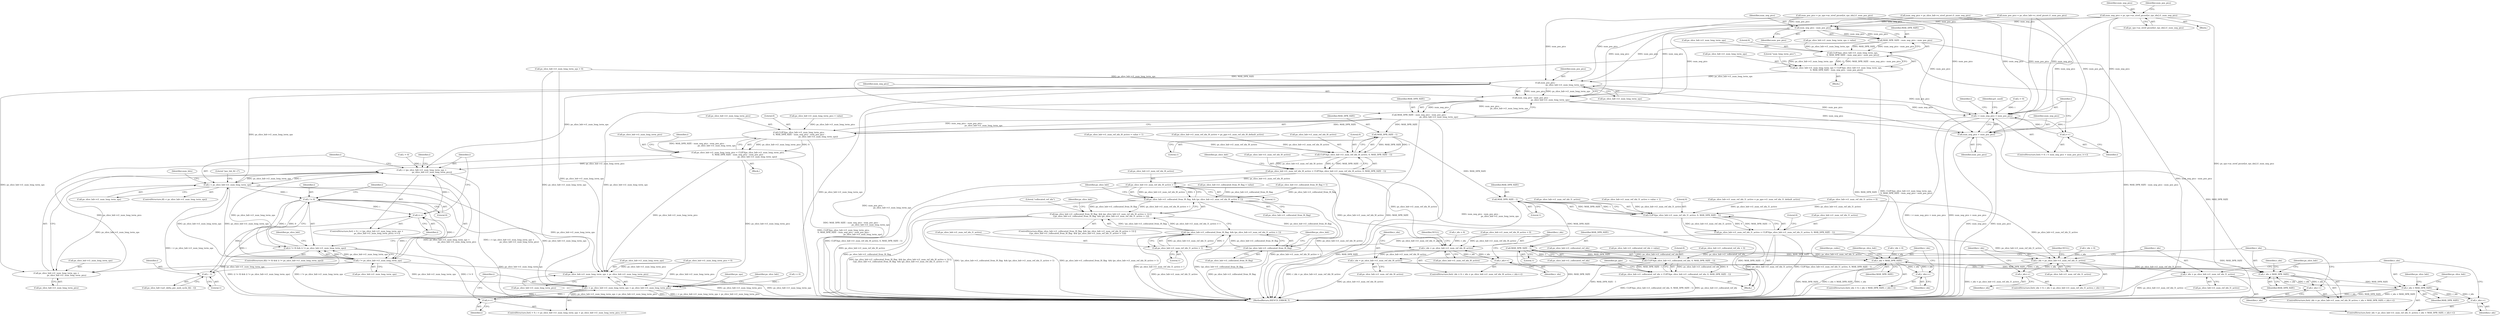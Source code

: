 digraph "0_Android_913d9e8d93d6b81bb8eac3fc2c1426651f5b259d@array" {
"1000749" [label="(Call,num_neg_pics = ps_sps->as_stref_picset[st_rps_idx].i1_num_neg_pics)"];
"1000854" [label="(Call,num_neg_pics - num_pos_pics)"];
"1000852" [label="(Call,MAX_DPB_SIZE - num_neg_pics - num_pos_pics)"];
"1000847" [label="(Call,CLIP3(ps_slice_hdr->i1_num_long_term_sps,\n 0, MAX_DPB_SIZE - num_neg_pics - num_pos_pics))"];
"1000843" [label="(Call,ps_slice_hdr->i1_num_long_term_sps = CLIP3(ps_slice_hdr->i1_num_long_term_sps,\n 0, MAX_DPB_SIZE - num_neg_pics - num_pos_pics))"];
"1000879" [label="(Call,num_pos_pics -\n                                                            ps_slice_hdr->i1_num_long_term_sps)"];
"1000877" [label="(Call,num_neg_pics - num_pos_pics -\n                                                            ps_slice_hdr->i1_num_long_term_sps)"];
"1000875" [label="(Call,MAX_DPB_SIZE - num_neg_pics - num_pos_pics -\n                                                            ps_slice_hdr->i1_num_long_term_sps)"];
"1000870" [label="(Call,CLIP3(ps_slice_hdr->i1_num_long_term_pics,\n 0, MAX_DPB_SIZE - num_neg_pics - num_pos_pics -\n                                                            ps_slice_hdr->i1_num_long_term_sps))"];
"1000866" [label="(Call,ps_slice_hdr->i1_num_long_term_pics = CLIP3(ps_slice_hdr->i1_num_long_term_pics,\n 0, MAX_DPB_SIZE - num_neg_pics - num_pos_pics -\n                                                            ps_slice_hdr->i1_num_long_term_sps))"];
"1000888" [label="(Call,i < (ps_slice_hdr->i1_num_long_term_sps +\n                                ps_slice_hdr->i1_num_long_term_pics))"];
"1000901" [label="(Call,i < ps_slice_hdr->i1_num_long_term_sps)"];
"1000890" [label="(Call,ps_slice_hdr->i1_num_long_term_sps +\n                                ps_slice_hdr->i1_num_long_term_pics)"];
"1001010" [label="(Call,i != 0)"];
"1000897" [label="(Call,i++)"];
"1001009" [label="(Call,(i != 0) && (i != ps_slice_hdr->i1_num_long_term_sps))"];
"1001013" [label="(Call,i != ps_slice_hdr->i1_num_long_term_sps)"];
"1001029" [label="(Call,i - 1)"];
"1001055" [label="(Call,i < ps_slice_hdr->i1_num_long_term_sps + ps_slice_hdr->i1_num_long_term_pics)"];
"1001064" [label="(Call,i++)"];
"1001057" [label="(Call,ps_slice_hdr->i1_num_long_term_sps + ps_slice_hdr->i1_num_long_term_pics)"];
"1001245" [label="(Call,MAX_DPB_SIZE - 1)"];
"1001240" [label="(Call,CLIP3(ps_slice_hdr->i1_num_ref_idx_l0_active, 0, MAX_DPB_SIZE - 1))"];
"1001236" [label="(Call,ps_slice_hdr->i1_num_ref_idx_l0_active = CLIP3(ps_slice_hdr->i1_num_ref_idx_l0_active, 0, MAX_DPB_SIZE - 1))"];
"1001370" [label="(Call,ps_slice_hdr->i1_num_ref_idx_l0_active > 1)"];
"1001366" [label="(Call,ps_slice_hdr->i1_collocated_from_l0_flag  && (ps_slice_hdr->i1_num_ref_idx_l0_active > 1))"];
"1001365" [label="(Call,(ps_slice_hdr->i1_collocated_from_l0_flag  && (ps_slice_hdr->i1_num_ref_idx_l0_active > 1)) ||\n (!ps_slice_hdr->i1_collocated_from_l0_flag  && (ps_slice_hdr->i1_num_ref_idx_l1_active > 1)))"];
"1001376" [label="(Call,!ps_slice_hdr->i1_collocated_from_l0_flag)"];
"1001375" [label="(Call,!ps_slice_hdr->i1_collocated_from_l0_flag  && (ps_slice_hdr->i1_num_ref_idx_l1_active > 1))"];
"1002277" [label="(Call,r_idx < ps_slice_hdr->i1_num_ref_idx_l0_active)"];
"1002282" [label="(Call,r_idx++)"];
"1002319" [label="(Call,r_idx = ps_slice_hdr->i1_num_ref_idx_l0_active)"];
"1002324" [label="(Call,r_idx < MAX_DPB_SIZE)"];
"1002327" [label="(Call,r_idx++)"];
"1002403" [label="(Call,r_idx < MAX_DPB_SIZE)"];
"1002406" [label="(Call,r_idx++)"];
"1001257" [label="(Call,MAX_DPB_SIZE - 1)"];
"1001252" [label="(Call,CLIP3(ps_slice_hdr->i1_num_ref_idx_l1_active, 0, MAX_DPB_SIZE - 1))"];
"1001248" [label="(Call,ps_slice_hdr->i1_num_ref_idx_l1_active = CLIP3(ps_slice_hdr->i1_num_ref_idx_l1_active, 0, MAX_DPB_SIZE - 1))"];
"1001380" [label="(Call,ps_slice_hdr->i1_num_ref_idx_l1_active > 1)"];
"1002356" [label="(Call,r_idx < ps_slice_hdr->i1_num_ref_idx_l1_active)"];
"1002361" [label="(Call,r_idx++)"];
"1002398" [label="(Call,r_idx = ps_slice_hdr->i1_num_ref_idx_l1_active)"];
"1001404" [label="(Call,MAX_DPB_SIZE - 1)"];
"1001399" [label="(Call,CLIP3(ps_slice_hdr->i1_collocated_ref_idx, 0, MAX_DPB_SIZE - 1))"];
"1001395" [label="(Call,ps_slice_hdr->i1_collocated_ref_idx = CLIP3(ps_slice_hdr->i1_collocated_ref_idx, 0, MAX_DPB_SIZE - 1))"];
"1002152" [label="(Call,r_idx < MAX_DPB_SIZE)"];
"1002155" [label="(Call,r_idx++)"];
"1001036" [label="(Call,i < num_neg_pics + num_pos_pics)"];
"1001041" [label="(Call,i++)"];
"1001038" [label="(Call,num_neg_pics + num_pos_pics)"];
"1001041" [label="(Call,i++)"];
"1001246" [label="(Identifier,MAX_DPB_SIZE)"];
"1002273" [label="(ControlStructure,for(r_idx = 0; r_idx < ps_slice_hdr->i1_num_ref_idx_l0_active; r_idx++))"];
"1000855" [label="(Identifier,num_neg_pics)"];
"1002617" [label="(MethodReturn,IHEVCD_ERROR_T)"];
"1002354" [label="(Identifier,r_idx)"];
"1001406" [label="(Literal,1)"];
"1001188" [label="(Call,ps_slice_hdr->i1_num_ref_idx_l0_active = value + 1)"];
"1001053" [label="(Identifier,i)"];
"1002319" [label="(Call,r_idx = ps_slice_hdr->i1_num_ref_idx_l0_active)"];
"1001057" [label="(Call,ps_slice_hdr->i1_num_long_term_sps + ps_slice_hdr->i1_num_long_term_pics)"];
"1000876" [label="(Identifier,MAX_DPB_SIZE)"];
"1001065" [label="(Identifier,i)"];
"1001012" [label="(Literal,0)"];
"1001258" [label="(Identifier,MAX_DPB_SIZE)"];
"1002404" [label="(Identifier,r_idx)"];
"1000884" [label="(ControlStructure,for(i = 0; i < (ps_slice_hdr->i1_num_long_term_sps +\n                                ps_slice_hdr->i1_num_long_term_pics); i++))"];
"1000844" [label="(Call,ps_slice_hdr->i1_num_long_term_sps)"];
"1002282" [label="(Call,r_idx++)"];
"1000909" [label="(Identifier,num_bits)"];
"1001381" [label="(Call,ps_slice_hdr->i1_num_ref_idx_l1_active)"];
"1000901" [label="(Call,i < ps_slice_hdr->i1_num_long_term_sps)"];
"1000847" [label="(Call,CLIP3(ps_slice_hdr->i1_num_long_term_sps,\n 0, MAX_DPB_SIZE - num_neg_pics - num_pos_pics))"];
"1001046" [label="(Identifier,pi1_used)"];
"1001248" [label="(Call,ps_slice_hdr->i1_num_ref_idx_l1_active = CLIP3(ps_slice_hdr->i1_num_ref_idx_l1_active, 0, MAX_DPB_SIZE - 1))"];
"1001033" [label="(Call,i = 0)"];
"1002325" [label="(Identifier,r_idx)"];
"1001250" [label="(Identifier,ps_slice_hdr)"];
"1001405" [label="(Identifier,MAX_DPB_SIZE)"];
"1002155" [label="(Call,r_idx++)"];
"1002320" [label="(Identifier,r_idx)"];
"1001262" [label="(Literal,0)"];
"1001400" [label="(Call,ps_slice_hdr->i1_collocated_ref_idx)"];
"1000890" [label="(Call,ps_slice_hdr->i1_num_long_term_sps +\n                                ps_slice_hdr->i1_num_long_term_pics)"];
"1001404" [label="(Call,MAX_DPB_SIZE - 1)"];
"1000866" [label="(Call,ps_slice_hdr->i1_num_long_term_pics = CLIP3(ps_slice_hdr->i1_num_long_term_pics,\n 0, MAX_DPB_SIZE - num_neg_pics - num_pos_pics -\n                                                            ps_slice_hdr->i1_num_long_term_sps))"];
"1001215" [label="(Call,ps_slice_hdr->i1_num_ref_idx_l0_active = ps_pps->i1_num_ref_idx_l0_default_active)"];
"1001359" [label="(Call,ps_slice_hdr->i1_collocated_from_l0_flag = value)"];
"1000852" [label="(Call,MAX_DPB_SIZE - num_neg_pics - num_pos_pics)"];
"1001253" [label="(Call,ps_slice_hdr->i1_num_ref_idx_l1_active)"];
"1000886" [label="(Identifier,i)"];
"1001011" [label="(Identifier,i)"];
"1000758" [label="(Call,num_pos_pics = ps_sps->as_stref_picset[st_rps_idx].i1_num_pos_pics)"];
"1001037" [label="(Identifier,i)"];
"1002397" [label="(ControlStructure,for(r_idx = ps_slice_hdr->i1_num_ref_idx_l1_active; r_idx < MAX_DPB_SIZE; r_idx++))"];
"1002214" [label="(Identifier,ps_codec)"];
"1001377" [label="(Call,ps_slice_hdr->i1_collocated_from_l0_flag)"];
"1001245" [label="(Call,MAX_DPB_SIZE - 1)"];
"1000838" [label="(Call,ps_slice_hdr->i1_num_long_term_sps = value)"];
"1000903" [label="(Call,ps_slice_hdr->i1_num_long_term_sps)"];
"1000877" [label="(Call,num_neg_pics - num_pos_pics -\n                                                            ps_slice_hdr->i1_num_long_term_sps)"];
"1000751" [label="(Call,ps_sps->as_stref_picset[st_rps_idx].i1_num_neg_pics)"];
"1001380" [label="(Call,ps_slice_hdr->i1_num_ref_idx_l1_active > 1)"];
"1000710" [label="(Block,)"];
"1001399" [label="(Call,CLIP3(ps_slice_hdr->i1_collocated_ref_idx, 0, MAX_DPB_SIZE - 1))"];
"1000854" [label="(Call,num_neg_pics - num_pos_pics)"];
"1001031" [label="(Literal,1)"];
"1001058" [label="(Call,ps_slice_hdr->i1_num_long_term_sps)"];
"1000902" [label="(Identifier,i)"];
"1000891" [label="(Call,ps_slice_hdr->i1_num_long_term_sps)"];
"1001061" [label="(Call,ps_slice_hdr->i1_num_long_term_pics)"];
"1002327" [label="(Call,r_idx++)"];
"1002153" [label="(Identifier,r_idx)"];
"1002152" [label="(Call,r_idx < MAX_DPB_SIZE)"];
"1000861" [label="(Call,ps_slice_hdr->i1_num_long_term_pics = value)"];
"1001375" [label="(Call,!ps_slice_hdr->i1_collocated_from_l0_flag  && (ps_slice_hdr->i1_num_ref_idx_l1_active > 1))"];
"1002321" [label="(Call,ps_slice_hdr->i1_num_ref_idx_l0_active)"];
"1002361" [label="(Call,r_idx++)"];
"1001387" [label="(Literal,\"collocated_ref_idx\")"];
"1002353" [label="(Call,r_idx = 0)"];
"1002357" [label="(Identifier,r_idx)"];
"1001206" [label="(Call,ps_slice_hdr->i1_num_ref_idx_l1_active = value + 1)"];
"1002434" [label="(Identifier,ps_slice_hdr)"];
"1002358" [label="(Call,ps_slice_hdr->i1_num_ref_idx_l1_active)"];
"1001390" [label="(Call,ps_slice_hdr->i1_collocated_ref_idx = value)"];
"1001241" [label="(Call,ps_slice_hdr->i1_num_ref_idx_l0_active)"];
"1000875" [label="(Call,MAX_DPB_SIZE - num_neg_pics - num_pos_pics -\n                                                            ps_slice_hdr->i1_num_long_term_sps)"];
"1001252" [label="(Call,CLIP3(ps_slice_hdr->i1_num_ref_idx_l1_active, 0, MAX_DPB_SIZE - 1))"];
"1002413" [label="(Identifier,ps_slice_hdr)"];
"1001078" [label="(Identifier,ps_sps)"];
"1002277" [label="(Call,r_idx < ps_slice_hdr->i1_num_ref_idx_l0_active)"];
"1001013" [label="(Call,i != ps_slice_hdr->i1_num_long_term_sps)"];
"1002399" [label="(Identifier,r_idx)"];
"1001039" [label="(Identifier,num_neg_pics)"];
"1002328" [label="(Identifier,r_idx)"];
"1000833" [label="(Block,)"];
"1001014" [label="(Identifier,i)"];
"1000801" [label="(Call,num_neg_pics = ps_slice_hdr->s_stref_picset.i1_num_neg_pics)"];
"1001332" [label="(Call,ps_slice_hdr->i1_collocated_from_l0_flag = 1)"];
"1002362" [label="(Identifier,r_idx)"];
"1000826" [label="(Block,)"];
"1001040" [label="(Identifier,num_pos_pics)"];
"1001366" [label="(Call,ps_slice_hdr->i1_collocated_from_l0_flag  && (ps_slice_hdr->i1_num_ref_idx_l0_active > 1))"];
"1001396" [label="(Call,ps_slice_hdr->i1_collocated_ref_idx)"];
"1000946" [label="(Literal,\"poc_lsb_lt[ i ]\")"];
"1002405" [label="(Identifier,MAX_DPB_SIZE)"];
"1000750" [label="(Identifier,num_neg_pics)"];
"1001038" [label="(Call,num_neg_pics + num_pos_pics)"];
"1002334" [label="(Identifier,ps_slice_hdr)"];
"1001141" [label="(Call,ps_slice_hdr->i1_num_ref_idx_l1_active = 0)"];
"1001008" [label="(ControlStructure,if((i != 0) && (i != ps_slice_hdr->i1_num_long_term_sps)))"];
"1000808" [label="(Call,num_pos_pics = ps_slice_hdr->s_stref_picset.i1_num_pos_pics)"];
"1001025" [label="(Call,ps_slice_hdr->ai1_delta_poc_msb_cycle_lt[i - 1])"];
"1000894" [label="(Call,ps_slice_hdr->i1_num_long_term_pics)"];
"1001374" [label="(Literal,1)"];
"1001056" [label="(Identifier,i)"];
"1000898" [label="(Identifier,i)"];
"1002406" [label="(Call,r_idx++)"];
"1001249" [label="(Call,ps_slice_hdr->i1_num_ref_idx_l1_active)"];
"1001036" [label="(Call,i < num_neg_pics + num_pos_pics)"];
"1002278" [label="(Identifier,r_idx)"];
"1002326" [label="(Identifier,MAX_DPB_SIZE)"];
"1002398" [label="(Call,r_idx = ps_slice_hdr->i1_num_ref_idx_l1_active)"];
"1001370" [label="(Call,ps_slice_hdr->i1_num_ref_idx_l0_active > 1)"];
"1001256" [label="(Literal,0)"];
"1000879" [label="(Call,num_pos_pics -\n                                                            ps_slice_hdr->i1_num_long_term_sps)"];
"1002162" [label="(Identifier,ps_slice_hdr)"];
"1000889" [label="(Identifier,i)"];
"1000878" [label="(Identifier,num_neg_pics)"];
"1000848" [label="(Call,ps_slice_hdr->i1_num_long_term_sps)"];
"1000856" [label="(Identifier,num_pos_pics)"];
"1001378" [label="(Identifier,ps_slice_hdr)"];
"1001168" [label="(Block,)"];
"1002279" [label="(Call,ps_slice_hdr->i1_num_ref_idx_l0_active)"];
"1000759" [label="(Identifier,num_pos_pics)"];
"1000900" [label="(ControlStructure,if(i < ps_slice_hdr->i1_num_long_term_sps))"];
"1001022" [label="(Identifier,ps_slice_hdr)"];
"1002356" [label="(Call,r_idx < ps_slice_hdr->i1_num_ref_idx_l1_active)"];
"1000881" [label="(Call,ps_slice_hdr->i1_num_long_term_sps)"];
"1000853" [label="(Identifier,MAX_DPB_SIZE)"];
"1002287" [label="(Identifier,NULL)"];
"1001365" [label="(Call,(ps_slice_hdr->i1_collocated_from_l0_flag  && (ps_slice_hdr->i1_num_ref_idx_l0_active > 1)) ||\n (!ps_slice_hdr->i1_collocated_from_l0_flag  && (ps_slice_hdr->i1_num_ref_idx_l1_active > 1)))"];
"1002274" [label="(Call,r_idx = 0)"];
"1001070" [label="(Identifier,ps_slice_hdr)"];
"1000885" [label="(Call,i = 0)"];
"1001371" [label="(Call,ps_slice_hdr->i1_num_ref_idx_l0_active)"];
"1000858" [label="(Literal,\"num_long_term_pics\")"];
"1001411" [label="(Identifier,ps_pps)"];
"1000570" [label="(Call,ps_slice_hdr->i1_num_long_term_pics = 0)"];
"1001395" [label="(Call,ps_slice_hdr->i1_collocated_ref_idx = CLIP3(ps_slice_hdr->i1_collocated_ref_idx, 0, MAX_DPB_SIZE - 1))"];
"1001064" [label="(Call,i++)"];
"1002148" [label="(ControlStructure,for(r_idx = 0; r_idx < MAX_DPB_SIZE; r_idx++))"];
"1001384" [label="(Literal,1)"];
"1002154" [label="(Identifier,MAX_DPB_SIZE)"];
"1001010" [label="(Call,i != 0)"];
"1001244" [label="(Literal,0)"];
"1001364" [label="(ControlStructure,if((ps_slice_hdr->i1_collocated_from_l0_flag  && (ps_slice_hdr->i1_num_ref_idx_l0_active > 1)) ||\n (!ps_slice_hdr->i1_collocated_from_l0_flag  && (ps_slice_hdr->i1_num_ref_idx_l1_active > 1))))"];
"1002366" [label="(Identifier,NULL)"];
"1001247" [label="(Literal,1)"];
"1002318" [label="(ControlStructure,for(r_idx = ps_slice_hdr->i1_num_ref_idx_l0_active; r_idx < MAX_DPB_SIZE; r_idx++))"];
"1001236" [label="(Call,ps_slice_hdr->i1_num_ref_idx_l0_active = CLIP3(ps_slice_hdr->i1_num_ref_idx_l0_active, 0, MAX_DPB_SIZE - 1))"];
"1001382" [label="(Identifier,ps_slice_hdr)"];
"1001009" [label="(Call,(i != 0) && (i != ps_slice_hdr->i1_num_long_term_sps))"];
"1001257" [label="(Call,MAX_DPB_SIZE - 1)"];
"1001055" [label="(Call,i < ps_slice_hdr->i1_num_long_term_sps + ps_slice_hdr->i1_num_long_term_pics)"];
"1000897" [label="(Call,i++)"];
"1001237" [label="(Call,ps_slice_hdr->i1_num_ref_idx_l0_active)"];
"1000851" [label="(Literal,0)"];
"1001229" [label="(Call,ps_slice_hdr->i1_num_ref_idx_l1_active = ps_pps->i1_num_ref_idx_l1_default_active)"];
"1001397" [label="(Identifier,ps_slice_hdr)"];
"1002324" [label="(Call,r_idx < MAX_DPB_SIZE)"];
"1002352" [label="(ControlStructure,for(r_idx = 0; r_idx < ps_slice_hdr->i1_num_ref_idx_l1_active; r_idx++))"];
"1002407" [label="(Identifier,r_idx)"];
"1001052" [label="(Call,i = 0)"];
"1001042" [label="(Identifier,i)"];
"1001029" [label="(Call,i - 1)"];
"1000880" [label="(Identifier,num_pos_pics)"];
"1000565" [label="(Call,ps_slice_hdr->i1_num_long_term_sps = 0)"];
"1001376" [label="(Call,!ps_slice_hdr->i1_collocated_from_l0_flag)"];
"1000888" [label="(Call,i < (ps_slice_hdr->i1_num_long_term_sps +\n                                ps_slice_hdr->i1_num_long_term_pics))"];
"1000871" [label="(Call,ps_slice_hdr->i1_num_long_term_pics)"];
"1000874" [label="(Literal,0)"];
"1001032" [label="(ControlStructure,for(i = 0; i < num_neg_pics + num_pos_pics; i++))"];
"1002149" [label="(Call,r_idx = 0)"];
"1000843" [label="(Call,ps_slice_hdr->i1_num_long_term_sps = CLIP3(ps_slice_hdr->i1_num_long_term_sps,\n 0, MAX_DPB_SIZE - num_neg_pics - num_pos_pics))"];
"1000867" [label="(Call,ps_slice_hdr->i1_num_long_term_pics)"];
"1000749" [label="(Call,num_neg_pics = ps_sps->as_stref_picset[st_rps_idx].i1_num_neg_pics)"];
"1001030" [label="(Identifier,i)"];
"1001259" [label="(Literal,1)"];
"1002400" [label="(Call,ps_slice_hdr->i1_num_ref_idx_l1_active)"];
"1001403" [label="(Literal,0)"];
"1001034" [label="(Identifier,i)"];
"1001337" [label="(Call,ps_slice_hdr->i1_collocated_ref_idx = 0)"];
"1001240" [label="(Call,CLIP3(ps_slice_hdr->i1_num_ref_idx_l0_active, 0, MAX_DPB_SIZE - 1))"];
"1001136" [label="(Call,ps_slice_hdr->i1_num_ref_idx_l0_active = 0)"];
"1001367" [label="(Call,ps_slice_hdr->i1_collocated_from_l0_flag)"];
"1002156" [label="(Identifier,r_idx)"];
"1000870" [label="(Call,CLIP3(ps_slice_hdr->i1_num_long_term_pics,\n 0, MAX_DPB_SIZE - num_neg_pics - num_pos_pics -\n                                                            ps_slice_hdr->i1_num_long_term_sps))"];
"1002283" [label="(Identifier,r_idx)"];
"1002403" [label="(Call,r_idx < MAX_DPB_SIZE)"];
"1001015" [label="(Call,ps_slice_hdr->i1_num_long_term_sps)"];
"1001051" [label="(ControlStructure,for(i = 0; i < ps_slice_hdr->i1_num_long_term_sps + ps_slice_hdr->i1_num_long_term_pics; i++))"];
"1000749" -> "1000710"  [label="AST: "];
"1000749" -> "1000751"  [label="CFG: "];
"1000750" -> "1000749"  [label="AST: "];
"1000751" -> "1000749"  [label="AST: "];
"1000759" -> "1000749"  [label="CFG: "];
"1000749" -> "1002617"  [label="DDG: ps_sps->as_stref_picset[st_rps_idx].i1_num_neg_pics"];
"1000749" -> "1000854"  [label="DDG: num_neg_pics"];
"1000749" -> "1000877"  [label="DDG: num_neg_pics"];
"1000749" -> "1001036"  [label="DDG: num_neg_pics"];
"1000749" -> "1001038"  [label="DDG: num_neg_pics"];
"1000854" -> "1000852"  [label="AST: "];
"1000854" -> "1000856"  [label="CFG: "];
"1000855" -> "1000854"  [label="AST: "];
"1000856" -> "1000854"  [label="AST: "];
"1000852" -> "1000854"  [label="CFG: "];
"1000854" -> "1000852"  [label="DDG: num_neg_pics"];
"1000854" -> "1000852"  [label="DDG: num_pos_pics"];
"1000801" -> "1000854"  [label="DDG: num_neg_pics"];
"1000808" -> "1000854"  [label="DDG: num_pos_pics"];
"1000758" -> "1000854"  [label="DDG: num_pos_pics"];
"1000854" -> "1000877"  [label="DDG: num_neg_pics"];
"1000854" -> "1000879"  [label="DDG: num_pos_pics"];
"1000852" -> "1000847"  [label="AST: "];
"1000853" -> "1000852"  [label="AST: "];
"1000847" -> "1000852"  [label="CFG: "];
"1000852" -> "1002617"  [label="DDG: num_neg_pics - num_pos_pics"];
"1000852" -> "1000847"  [label="DDG: MAX_DPB_SIZE"];
"1000852" -> "1000847"  [label="DDG: num_neg_pics - num_pos_pics"];
"1000852" -> "1000875"  [label="DDG: MAX_DPB_SIZE"];
"1000847" -> "1000843"  [label="AST: "];
"1000848" -> "1000847"  [label="AST: "];
"1000851" -> "1000847"  [label="AST: "];
"1000843" -> "1000847"  [label="CFG: "];
"1000847" -> "1002617"  [label="DDG: MAX_DPB_SIZE - num_neg_pics - num_pos_pics"];
"1000847" -> "1000843"  [label="DDG: ps_slice_hdr->i1_num_long_term_sps"];
"1000847" -> "1000843"  [label="DDG: 0"];
"1000847" -> "1000843"  [label="DDG: MAX_DPB_SIZE - num_neg_pics - num_pos_pics"];
"1000838" -> "1000847"  [label="DDG: ps_slice_hdr->i1_num_long_term_sps"];
"1000843" -> "1000833"  [label="AST: "];
"1000844" -> "1000843"  [label="AST: "];
"1000858" -> "1000843"  [label="CFG: "];
"1000843" -> "1002617"  [label="DDG: CLIP3(ps_slice_hdr->i1_num_long_term_sps,\n 0, MAX_DPB_SIZE - num_neg_pics - num_pos_pics)"];
"1000843" -> "1000879"  [label="DDG: ps_slice_hdr->i1_num_long_term_sps"];
"1000879" -> "1000877"  [label="AST: "];
"1000879" -> "1000881"  [label="CFG: "];
"1000880" -> "1000879"  [label="AST: "];
"1000881" -> "1000879"  [label="AST: "];
"1000877" -> "1000879"  [label="CFG: "];
"1000879" -> "1000877"  [label="DDG: num_pos_pics"];
"1000879" -> "1000877"  [label="DDG: ps_slice_hdr->i1_num_long_term_sps"];
"1000808" -> "1000879"  [label="DDG: num_pos_pics"];
"1000758" -> "1000879"  [label="DDG: num_pos_pics"];
"1000565" -> "1000879"  [label="DDG: ps_slice_hdr->i1_num_long_term_sps"];
"1000879" -> "1000888"  [label="DDG: ps_slice_hdr->i1_num_long_term_sps"];
"1000879" -> "1000890"  [label="DDG: ps_slice_hdr->i1_num_long_term_sps"];
"1000879" -> "1000901"  [label="DDG: ps_slice_hdr->i1_num_long_term_sps"];
"1000879" -> "1001036"  [label="DDG: num_pos_pics"];
"1000879" -> "1001038"  [label="DDG: num_pos_pics"];
"1000879" -> "1001055"  [label="DDG: ps_slice_hdr->i1_num_long_term_sps"];
"1000879" -> "1001057"  [label="DDG: ps_slice_hdr->i1_num_long_term_sps"];
"1000877" -> "1000875"  [label="AST: "];
"1000878" -> "1000877"  [label="AST: "];
"1000875" -> "1000877"  [label="CFG: "];
"1000877" -> "1002617"  [label="DDG: num_pos_pics -\n                                                            ps_slice_hdr->i1_num_long_term_sps"];
"1000877" -> "1000875"  [label="DDG: num_neg_pics"];
"1000877" -> "1000875"  [label="DDG: num_pos_pics -\n                                                            ps_slice_hdr->i1_num_long_term_sps"];
"1000801" -> "1000877"  [label="DDG: num_neg_pics"];
"1000877" -> "1001036"  [label="DDG: num_neg_pics"];
"1000877" -> "1001038"  [label="DDG: num_neg_pics"];
"1000875" -> "1000870"  [label="AST: "];
"1000876" -> "1000875"  [label="AST: "];
"1000870" -> "1000875"  [label="CFG: "];
"1000875" -> "1002617"  [label="DDG: MAX_DPB_SIZE"];
"1000875" -> "1002617"  [label="DDG: num_neg_pics - num_pos_pics -\n                                                            ps_slice_hdr->i1_num_long_term_sps"];
"1000875" -> "1000870"  [label="DDG: MAX_DPB_SIZE"];
"1000875" -> "1000870"  [label="DDG: num_neg_pics - num_pos_pics -\n                                                            ps_slice_hdr->i1_num_long_term_sps"];
"1000875" -> "1001245"  [label="DDG: MAX_DPB_SIZE"];
"1000875" -> "1002152"  [label="DDG: MAX_DPB_SIZE"];
"1000875" -> "1002324"  [label="DDG: MAX_DPB_SIZE"];
"1000870" -> "1000866"  [label="AST: "];
"1000871" -> "1000870"  [label="AST: "];
"1000874" -> "1000870"  [label="AST: "];
"1000866" -> "1000870"  [label="CFG: "];
"1000870" -> "1002617"  [label="DDG: MAX_DPB_SIZE - num_neg_pics - num_pos_pics -\n                                                            ps_slice_hdr->i1_num_long_term_sps"];
"1000870" -> "1000866"  [label="DDG: ps_slice_hdr->i1_num_long_term_pics"];
"1000870" -> "1000866"  [label="DDG: 0"];
"1000870" -> "1000866"  [label="DDG: MAX_DPB_SIZE - num_neg_pics - num_pos_pics -\n                                                            ps_slice_hdr->i1_num_long_term_sps"];
"1000861" -> "1000870"  [label="DDG: ps_slice_hdr->i1_num_long_term_pics"];
"1000866" -> "1000826"  [label="AST: "];
"1000867" -> "1000866"  [label="AST: "];
"1000886" -> "1000866"  [label="CFG: "];
"1000866" -> "1002617"  [label="DDG: CLIP3(ps_slice_hdr->i1_num_long_term_pics,\n 0, MAX_DPB_SIZE - num_neg_pics - num_pos_pics -\n                                                            ps_slice_hdr->i1_num_long_term_sps)"];
"1000866" -> "1000888"  [label="DDG: ps_slice_hdr->i1_num_long_term_pics"];
"1000866" -> "1000890"  [label="DDG: ps_slice_hdr->i1_num_long_term_pics"];
"1000866" -> "1001055"  [label="DDG: ps_slice_hdr->i1_num_long_term_pics"];
"1000866" -> "1001057"  [label="DDG: ps_slice_hdr->i1_num_long_term_pics"];
"1000888" -> "1000884"  [label="AST: "];
"1000888" -> "1000890"  [label="CFG: "];
"1000889" -> "1000888"  [label="AST: "];
"1000890" -> "1000888"  [label="AST: "];
"1000902" -> "1000888"  [label="CFG: "];
"1001034" -> "1000888"  [label="CFG: "];
"1000888" -> "1002617"  [label="DDG: ps_slice_hdr->i1_num_long_term_sps +\n                                ps_slice_hdr->i1_num_long_term_pics"];
"1000888" -> "1002617"  [label="DDG: i < (ps_slice_hdr->i1_num_long_term_sps +\n                                ps_slice_hdr->i1_num_long_term_pics)"];
"1000885" -> "1000888"  [label="DDG: i"];
"1000897" -> "1000888"  [label="DDG: i"];
"1001013" -> "1000888"  [label="DDG: ps_slice_hdr->i1_num_long_term_sps"];
"1000901" -> "1000888"  [label="DDG: ps_slice_hdr->i1_num_long_term_sps"];
"1000888" -> "1000901"  [label="DDG: i"];
"1000901" -> "1000900"  [label="AST: "];
"1000901" -> "1000903"  [label="CFG: "];
"1000902" -> "1000901"  [label="AST: "];
"1000903" -> "1000901"  [label="AST: "];
"1000909" -> "1000901"  [label="CFG: "];
"1000946" -> "1000901"  [label="CFG: "];
"1000901" -> "1002617"  [label="DDG: i < ps_slice_hdr->i1_num_long_term_sps"];
"1000901" -> "1000890"  [label="DDG: ps_slice_hdr->i1_num_long_term_sps"];
"1001013" -> "1000901"  [label="DDG: ps_slice_hdr->i1_num_long_term_sps"];
"1000901" -> "1001010"  [label="DDG: i"];
"1000901" -> "1001013"  [label="DDG: ps_slice_hdr->i1_num_long_term_sps"];
"1000901" -> "1001055"  [label="DDG: ps_slice_hdr->i1_num_long_term_sps"];
"1000901" -> "1001057"  [label="DDG: ps_slice_hdr->i1_num_long_term_sps"];
"1000890" -> "1000894"  [label="CFG: "];
"1000891" -> "1000890"  [label="AST: "];
"1000894" -> "1000890"  [label="AST: "];
"1001013" -> "1000890"  [label="DDG: ps_slice_hdr->i1_num_long_term_sps"];
"1001010" -> "1001009"  [label="AST: "];
"1001010" -> "1001012"  [label="CFG: "];
"1001011" -> "1001010"  [label="AST: "];
"1001012" -> "1001010"  [label="AST: "];
"1001014" -> "1001010"  [label="CFG: "];
"1001009" -> "1001010"  [label="CFG: "];
"1001010" -> "1000897"  [label="DDG: i"];
"1001010" -> "1001009"  [label="DDG: i"];
"1001010" -> "1001009"  [label="DDG: 0"];
"1001010" -> "1001013"  [label="DDG: i"];
"1001010" -> "1001029"  [label="DDG: i"];
"1000897" -> "1000884"  [label="AST: "];
"1000897" -> "1000898"  [label="CFG: "];
"1000898" -> "1000897"  [label="AST: "];
"1000889" -> "1000897"  [label="CFG: "];
"1001029" -> "1000897"  [label="DDG: i"];
"1001013" -> "1000897"  [label="DDG: i"];
"1001009" -> "1001008"  [label="AST: "];
"1001009" -> "1001013"  [label="CFG: "];
"1001013" -> "1001009"  [label="AST: "];
"1001022" -> "1001009"  [label="CFG: "];
"1000898" -> "1001009"  [label="CFG: "];
"1001009" -> "1002617"  [label="DDG: (i != 0) && (i != ps_slice_hdr->i1_num_long_term_sps)"];
"1001009" -> "1002617"  [label="DDG: i != ps_slice_hdr->i1_num_long_term_sps"];
"1001009" -> "1002617"  [label="DDG: i != 0"];
"1001013" -> "1001009"  [label="DDG: i"];
"1001013" -> "1001009"  [label="DDG: ps_slice_hdr->i1_num_long_term_sps"];
"1001013" -> "1001015"  [label="CFG: "];
"1001014" -> "1001013"  [label="AST: "];
"1001015" -> "1001013"  [label="AST: "];
"1001013" -> "1001029"  [label="DDG: i"];
"1001013" -> "1001055"  [label="DDG: ps_slice_hdr->i1_num_long_term_sps"];
"1001013" -> "1001057"  [label="DDG: ps_slice_hdr->i1_num_long_term_sps"];
"1001029" -> "1001025"  [label="AST: "];
"1001029" -> "1001031"  [label="CFG: "];
"1001030" -> "1001029"  [label="AST: "];
"1001031" -> "1001029"  [label="AST: "];
"1001025" -> "1001029"  [label="CFG: "];
"1001055" -> "1001051"  [label="AST: "];
"1001055" -> "1001057"  [label="CFG: "];
"1001056" -> "1001055"  [label="AST: "];
"1001057" -> "1001055"  [label="AST: "];
"1001070" -> "1001055"  [label="CFG: "];
"1001078" -> "1001055"  [label="CFG: "];
"1001055" -> "1002617"  [label="DDG: i < ps_slice_hdr->i1_num_long_term_sps + ps_slice_hdr->i1_num_long_term_pics"];
"1001055" -> "1002617"  [label="DDG: ps_slice_hdr->i1_num_long_term_sps + ps_slice_hdr->i1_num_long_term_pics"];
"1001055" -> "1002617"  [label="DDG: i"];
"1001064" -> "1001055"  [label="DDG: i"];
"1001052" -> "1001055"  [label="DDG: i"];
"1000565" -> "1001055"  [label="DDG: ps_slice_hdr->i1_num_long_term_sps"];
"1000570" -> "1001055"  [label="DDG: ps_slice_hdr->i1_num_long_term_pics"];
"1001055" -> "1001064"  [label="DDG: i"];
"1001064" -> "1001051"  [label="AST: "];
"1001064" -> "1001065"  [label="CFG: "];
"1001065" -> "1001064"  [label="AST: "];
"1001056" -> "1001064"  [label="CFG: "];
"1001057" -> "1001061"  [label="CFG: "];
"1001058" -> "1001057"  [label="AST: "];
"1001061" -> "1001057"  [label="AST: "];
"1001057" -> "1002617"  [label="DDG: ps_slice_hdr->i1_num_long_term_pics"];
"1001057" -> "1002617"  [label="DDG: ps_slice_hdr->i1_num_long_term_sps"];
"1000565" -> "1001057"  [label="DDG: ps_slice_hdr->i1_num_long_term_sps"];
"1000570" -> "1001057"  [label="DDG: ps_slice_hdr->i1_num_long_term_pics"];
"1001245" -> "1001240"  [label="AST: "];
"1001245" -> "1001247"  [label="CFG: "];
"1001246" -> "1001245"  [label="AST: "];
"1001247" -> "1001245"  [label="AST: "];
"1001240" -> "1001245"  [label="CFG: "];
"1001245" -> "1001240"  [label="DDG: MAX_DPB_SIZE"];
"1001245" -> "1001240"  [label="DDG: 1"];
"1001245" -> "1001257"  [label="DDG: MAX_DPB_SIZE"];
"1001240" -> "1001236"  [label="AST: "];
"1001241" -> "1001240"  [label="AST: "];
"1001244" -> "1001240"  [label="AST: "];
"1001236" -> "1001240"  [label="CFG: "];
"1001240" -> "1001236"  [label="DDG: ps_slice_hdr->i1_num_ref_idx_l0_active"];
"1001240" -> "1001236"  [label="DDG: 0"];
"1001240" -> "1001236"  [label="DDG: MAX_DPB_SIZE - 1"];
"1001188" -> "1001240"  [label="DDG: ps_slice_hdr->i1_num_ref_idx_l0_active"];
"1001215" -> "1001240"  [label="DDG: ps_slice_hdr->i1_num_ref_idx_l0_active"];
"1001236" -> "1001168"  [label="AST: "];
"1001237" -> "1001236"  [label="AST: "];
"1001250" -> "1001236"  [label="CFG: "];
"1001236" -> "1002617"  [label="DDG: ps_slice_hdr->i1_num_ref_idx_l0_active"];
"1001236" -> "1002617"  [label="DDG: CLIP3(ps_slice_hdr->i1_num_ref_idx_l0_active, 0, MAX_DPB_SIZE - 1)"];
"1001236" -> "1001370"  [label="DDG: ps_slice_hdr->i1_num_ref_idx_l0_active"];
"1001236" -> "1002277"  [label="DDG: ps_slice_hdr->i1_num_ref_idx_l0_active"];
"1001370" -> "1001366"  [label="AST: "];
"1001370" -> "1001374"  [label="CFG: "];
"1001371" -> "1001370"  [label="AST: "];
"1001374" -> "1001370"  [label="AST: "];
"1001366" -> "1001370"  [label="CFG: "];
"1001370" -> "1002617"  [label="DDG: ps_slice_hdr->i1_num_ref_idx_l0_active"];
"1001370" -> "1001366"  [label="DDG: ps_slice_hdr->i1_num_ref_idx_l0_active"];
"1001370" -> "1001366"  [label="DDG: 1"];
"1001370" -> "1002277"  [label="DDG: ps_slice_hdr->i1_num_ref_idx_l0_active"];
"1001366" -> "1001365"  [label="AST: "];
"1001366" -> "1001367"  [label="CFG: "];
"1001367" -> "1001366"  [label="AST: "];
"1001378" -> "1001366"  [label="CFG: "];
"1001365" -> "1001366"  [label="CFG: "];
"1001366" -> "1002617"  [label="DDG: ps_slice_hdr->i1_collocated_from_l0_flag"];
"1001366" -> "1002617"  [label="DDG: ps_slice_hdr->i1_num_ref_idx_l0_active > 1"];
"1001366" -> "1001365"  [label="DDG: ps_slice_hdr->i1_collocated_from_l0_flag"];
"1001366" -> "1001365"  [label="DDG: ps_slice_hdr->i1_num_ref_idx_l0_active > 1"];
"1001332" -> "1001366"  [label="DDG: ps_slice_hdr->i1_collocated_from_l0_flag"];
"1001359" -> "1001366"  [label="DDG: ps_slice_hdr->i1_collocated_from_l0_flag"];
"1001366" -> "1001376"  [label="DDG: ps_slice_hdr->i1_collocated_from_l0_flag"];
"1001365" -> "1001364"  [label="AST: "];
"1001365" -> "1001375"  [label="CFG: "];
"1001375" -> "1001365"  [label="AST: "];
"1001387" -> "1001365"  [label="CFG: "];
"1001397" -> "1001365"  [label="CFG: "];
"1001365" -> "1002617"  [label="DDG: ps_slice_hdr->i1_collocated_from_l0_flag  && (ps_slice_hdr->i1_num_ref_idx_l0_active > 1)"];
"1001365" -> "1002617"  [label="DDG: (ps_slice_hdr->i1_collocated_from_l0_flag  && (ps_slice_hdr->i1_num_ref_idx_l0_active > 1)) ||\n (!ps_slice_hdr->i1_collocated_from_l0_flag  && (ps_slice_hdr->i1_num_ref_idx_l1_active > 1))"];
"1001365" -> "1002617"  [label="DDG: !ps_slice_hdr->i1_collocated_from_l0_flag  && (ps_slice_hdr->i1_num_ref_idx_l1_active > 1)"];
"1001375" -> "1001365"  [label="DDG: !ps_slice_hdr->i1_collocated_from_l0_flag"];
"1001375" -> "1001365"  [label="DDG: ps_slice_hdr->i1_num_ref_idx_l1_active > 1"];
"1001376" -> "1001375"  [label="AST: "];
"1001376" -> "1001377"  [label="CFG: "];
"1001377" -> "1001376"  [label="AST: "];
"1001382" -> "1001376"  [label="CFG: "];
"1001375" -> "1001376"  [label="CFG: "];
"1001376" -> "1002617"  [label="DDG: ps_slice_hdr->i1_collocated_from_l0_flag"];
"1001376" -> "1001375"  [label="DDG: ps_slice_hdr->i1_collocated_from_l0_flag"];
"1001375" -> "1001380"  [label="CFG: "];
"1001380" -> "1001375"  [label="AST: "];
"1001375" -> "1002617"  [label="DDG: ps_slice_hdr->i1_num_ref_idx_l1_active > 1"];
"1001375" -> "1002617"  [label="DDG: !ps_slice_hdr->i1_collocated_from_l0_flag"];
"1001380" -> "1001375"  [label="DDG: ps_slice_hdr->i1_num_ref_idx_l1_active"];
"1001380" -> "1001375"  [label="DDG: 1"];
"1002277" -> "1002273"  [label="AST: "];
"1002277" -> "1002279"  [label="CFG: "];
"1002278" -> "1002277"  [label="AST: "];
"1002279" -> "1002277"  [label="AST: "];
"1002287" -> "1002277"  [label="CFG: "];
"1002320" -> "1002277"  [label="CFG: "];
"1002277" -> "1002617"  [label="DDG: r_idx < ps_slice_hdr->i1_num_ref_idx_l0_active"];
"1002274" -> "1002277"  [label="DDG: r_idx"];
"1002282" -> "1002277"  [label="DDG: r_idx"];
"1001136" -> "1002277"  [label="DDG: ps_slice_hdr->i1_num_ref_idx_l0_active"];
"1002277" -> "1002282"  [label="DDG: r_idx"];
"1002277" -> "1002319"  [label="DDG: ps_slice_hdr->i1_num_ref_idx_l0_active"];
"1002282" -> "1002273"  [label="AST: "];
"1002282" -> "1002283"  [label="CFG: "];
"1002283" -> "1002282"  [label="AST: "];
"1002278" -> "1002282"  [label="CFG: "];
"1002319" -> "1002318"  [label="AST: "];
"1002319" -> "1002321"  [label="CFG: "];
"1002320" -> "1002319"  [label="AST: "];
"1002321" -> "1002319"  [label="AST: "];
"1002325" -> "1002319"  [label="CFG: "];
"1002319" -> "1002617"  [label="DDG: ps_slice_hdr->i1_num_ref_idx_l0_active"];
"1002319" -> "1002324"  [label="DDG: r_idx"];
"1002324" -> "1002318"  [label="AST: "];
"1002324" -> "1002326"  [label="CFG: "];
"1002325" -> "1002324"  [label="AST: "];
"1002326" -> "1002324"  [label="AST: "];
"1002334" -> "1002324"  [label="CFG: "];
"1002354" -> "1002324"  [label="CFG: "];
"1002327" -> "1002324"  [label="DDG: r_idx"];
"1001404" -> "1002324"  [label="DDG: MAX_DPB_SIZE"];
"1002152" -> "1002324"  [label="DDG: MAX_DPB_SIZE"];
"1002324" -> "1002327"  [label="DDG: r_idx"];
"1002324" -> "1002403"  [label="DDG: MAX_DPB_SIZE"];
"1002327" -> "1002318"  [label="AST: "];
"1002327" -> "1002328"  [label="CFG: "];
"1002328" -> "1002327"  [label="AST: "];
"1002325" -> "1002327"  [label="CFG: "];
"1002403" -> "1002397"  [label="AST: "];
"1002403" -> "1002405"  [label="CFG: "];
"1002404" -> "1002403"  [label="AST: "];
"1002405" -> "1002403"  [label="AST: "];
"1002413" -> "1002403"  [label="CFG: "];
"1002434" -> "1002403"  [label="CFG: "];
"1002403" -> "1002617"  [label="DDG: r_idx < MAX_DPB_SIZE"];
"1002403" -> "1002617"  [label="DDG: r_idx"];
"1002403" -> "1002617"  [label="DDG: MAX_DPB_SIZE"];
"1002406" -> "1002403"  [label="DDG: r_idx"];
"1002398" -> "1002403"  [label="DDG: r_idx"];
"1002403" -> "1002406"  [label="DDG: r_idx"];
"1002406" -> "1002397"  [label="AST: "];
"1002406" -> "1002407"  [label="CFG: "];
"1002407" -> "1002406"  [label="AST: "];
"1002404" -> "1002406"  [label="CFG: "];
"1001257" -> "1001252"  [label="AST: "];
"1001257" -> "1001259"  [label="CFG: "];
"1001258" -> "1001257"  [label="AST: "];
"1001259" -> "1001257"  [label="AST: "];
"1001252" -> "1001257"  [label="CFG: "];
"1001257" -> "1002617"  [label="DDG: MAX_DPB_SIZE"];
"1001257" -> "1001252"  [label="DDG: MAX_DPB_SIZE"];
"1001257" -> "1001252"  [label="DDG: 1"];
"1001257" -> "1001404"  [label="DDG: MAX_DPB_SIZE"];
"1001252" -> "1001248"  [label="AST: "];
"1001253" -> "1001252"  [label="AST: "];
"1001256" -> "1001252"  [label="AST: "];
"1001248" -> "1001252"  [label="CFG: "];
"1001252" -> "1002617"  [label="DDG: MAX_DPB_SIZE - 1"];
"1001252" -> "1001248"  [label="DDG: ps_slice_hdr->i1_num_ref_idx_l1_active"];
"1001252" -> "1001248"  [label="DDG: 0"];
"1001252" -> "1001248"  [label="DDG: MAX_DPB_SIZE - 1"];
"1001229" -> "1001252"  [label="DDG: ps_slice_hdr->i1_num_ref_idx_l1_active"];
"1001141" -> "1001252"  [label="DDG: ps_slice_hdr->i1_num_ref_idx_l1_active"];
"1001206" -> "1001252"  [label="DDG: ps_slice_hdr->i1_num_ref_idx_l1_active"];
"1001248" -> "1001168"  [label="AST: "];
"1001249" -> "1001248"  [label="AST: "];
"1001262" -> "1001248"  [label="CFG: "];
"1001248" -> "1002617"  [label="DDG: ps_slice_hdr->i1_num_ref_idx_l1_active"];
"1001248" -> "1002617"  [label="DDG: CLIP3(ps_slice_hdr->i1_num_ref_idx_l1_active, 0, MAX_DPB_SIZE - 1)"];
"1001248" -> "1001380"  [label="DDG: ps_slice_hdr->i1_num_ref_idx_l1_active"];
"1001248" -> "1002356"  [label="DDG: ps_slice_hdr->i1_num_ref_idx_l1_active"];
"1001380" -> "1001384"  [label="CFG: "];
"1001381" -> "1001380"  [label="AST: "];
"1001384" -> "1001380"  [label="AST: "];
"1001380" -> "1002617"  [label="DDG: ps_slice_hdr->i1_num_ref_idx_l1_active"];
"1001380" -> "1002356"  [label="DDG: ps_slice_hdr->i1_num_ref_idx_l1_active"];
"1002356" -> "1002352"  [label="AST: "];
"1002356" -> "1002358"  [label="CFG: "];
"1002357" -> "1002356"  [label="AST: "];
"1002358" -> "1002356"  [label="AST: "];
"1002366" -> "1002356"  [label="CFG: "];
"1002399" -> "1002356"  [label="CFG: "];
"1002356" -> "1002617"  [label="DDG: r_idx < ps_slice_hdr->i1_num_ref_idx_l1_active"];
"1002361" -> "1002356"  [label="DDG: r_idx"];
"1002353" -> "1002356"  [label="DDG: r_idx"];
"1001141" -> "1002356"  [label="DDG: ps_slice_hdr->i1_num_ref_idx_l1_active"];
"1002356" -> "1002361"  [label="DDG: r_idx"];
"1002356" -> "1002398"  [label="DDG: ps_slice_hdr->i1_num_ref_idx_l1_active"];
"1002361" -> "1002352"  [label="AST: "];
"1002361" -> "1002362"  [label="CFG: "];
"1002362" -> "1002361"  [label="AST: "];
"1002357" -> "1002361"  [label="CFG: "];
"1002398" -> "1002397"  [label="AST: "];
"1002398" -> "1002400"  [label="CFG: "];
"1002399" -> "1002398"  [label="AST: "];
"1002400" -> "1002398"  [label="AST: "];
"1002404" -> "1002398"  [label="CFG: "];
"1002398" -> "1002617"  [label="DDG: ps_slice_hdr->i1_num_ref_idx_l1_active"];
"1001404" -> "1001399"  [label="AST: "];
"1001404" -> "1001406"  [label="CFG: "];
"1001405" -> "1001404"  [label="AST: "];
"1001406" -> "1001404"  [label="AST: "];
"1001399" -> "1001404"  [label="CFG: "];
"1001404" -> "1002617"  [label="DDG: MAX_DPB_SIZE"];
"1001404" -> "1001399"  [label="DDG: MAX_DPB_SIZE"];
"1001404" -> "1001399"  [label="DDG: 1"];
"1001404" -> "1002152"  [label="DDG: MAX_DPB_SIZE"];
"1001399" -> "1001395"  [label="AST: "];
"1001400" -> "1001399"  [label="AST: "];
"1001403" -> "1001399"  [label="AST: "];
"1001395" -> "1001399"  [label="CFG: "];
"1001399" -> "1002617"  [label="DDG: MAX_DPB_SIZE - 1"];
"1001399" -> "1001395"  [label="DDG: ps_slice_hdr->i1_collocated_ref_idx"];
"1001399" -> "1001395"  [label="DDG: 0"];
"1001399" -> "1001395"  [label="DDG: MAX_DPB_SIZE - 1"];
"1001337" -> "1001399"  [label="DDG: ps_slice_hdr->i1_collocated_ref_idx"];
"1001390" -> "1001399"  [label="DDG: ps_slice_hdr->i1_collocated_ref_idx"];
"1001395" -> "1001168"  [label="AST: "];
"1001396" -> "1001395"  [label="AST: "];
"1001411" -> "1001395"  [label="CFG: "];
"1001395" -> "1002617"  [label="DDG: CLIP3(ps_slice_hdr->i1_collocated_ref_idx, 0, MAX_DPB_SIZE - 1)"];
"1001395" -> "1002617"  [label="DDG: ps_slice_hdr->i1_collocated_ref_idx"];
"1002152" -> "1002148"  [label="AST: "];
"1002152" -> "1002154"  [label="CFG: "];
"1002153" -> "1002152"  [label="AST: "];
"1002154" -> "1002152"  [label="AST: "];
"1002162" -> "1002152"  [label="CFG: "];
"1002214" -> "1002152"  [label="CFG: "];
"1002152" -> "1002617"  [label="DDG: r_idx < MAX_DPB_SIZE"];
"1002152" -> "1002617"  [label="DDG: r_idx"];
"1002152" -> "1002617"  [label="DDG: MAX_DPB_SIZE"];
"1002155" -> "1002152"  [label="DDG: r_idx"];
"1002149" -> "1002152"  [label="DDG: r_idx"];
"1002152" -> "1002155"  [label="DDG: r_idx"];
"1002155" -> "1002148"  [label="AST: "];
"1002155" -> "1002156"  [label="CFG: "];
"1002156" -> "1002155"  [label="AST: "];
"1002153" -> "1002155"  [label="CFG: "];
"1001036" -> "1001032"  [label="AST: "];
"1001036" -> "1001038"  [label="CFG: "];
"1001037" -> "1001036"  [label="AST: "];
"1001038" -> "1001036"  [label="AST: "];
"1001046" -> "1001036"  [label="CFG: "];
"1001053" -> "1001036"  [label="CFG: "];
"1001036" -> "1002617"  [label="DDG: i < num_neg_pics + num_pos_pics"];
"1001036" -> "1002617"  [label="DDG: num_neg_pics + num_pos_pics"];
"1001041" -> "1001036"  [label="DDG: i"];
"1001033" -> "1001036"  [label="DDG: i"];
"1000801" -> "1001036"  [label="DDG: num_neg_pics"];
"1000808" -> "1001036"  [label="DDG: num_pos_pics"];
"1000758" -> "1001036"  [label="DDG: num_pos_pics"];
"1001036" -> "1001041"  [label="DDG: i"];
"1001041" -> "1001032"  [label="AST: "];
"1001041" -> "1001042"  [label="CFG: "];
"1001042" -> "1001041"  [label="AST: "];
"1001037" -> "1001041"  [label="CFG: "];
"1001038" -> "1001040"  [label="CFG: "];
"1001039" -> "1001038"  [label="AST: "];
"1001040" -> "1001038"  [label="AST: "];
"1001038" -> "1002617"  [label="DDG: num_pos_pics"];
"1001038" -> "1002617"  [label="DDG: num_neg_pics"];
"1000801" -> "1001038"  [label="DDG: num_neg_pics"];
"1000808" -> "1001038"  [label="DDG: num_pos_pics"];
"1000758" -> "1001038"  [label="DDG: num_pos_pics"];
}

